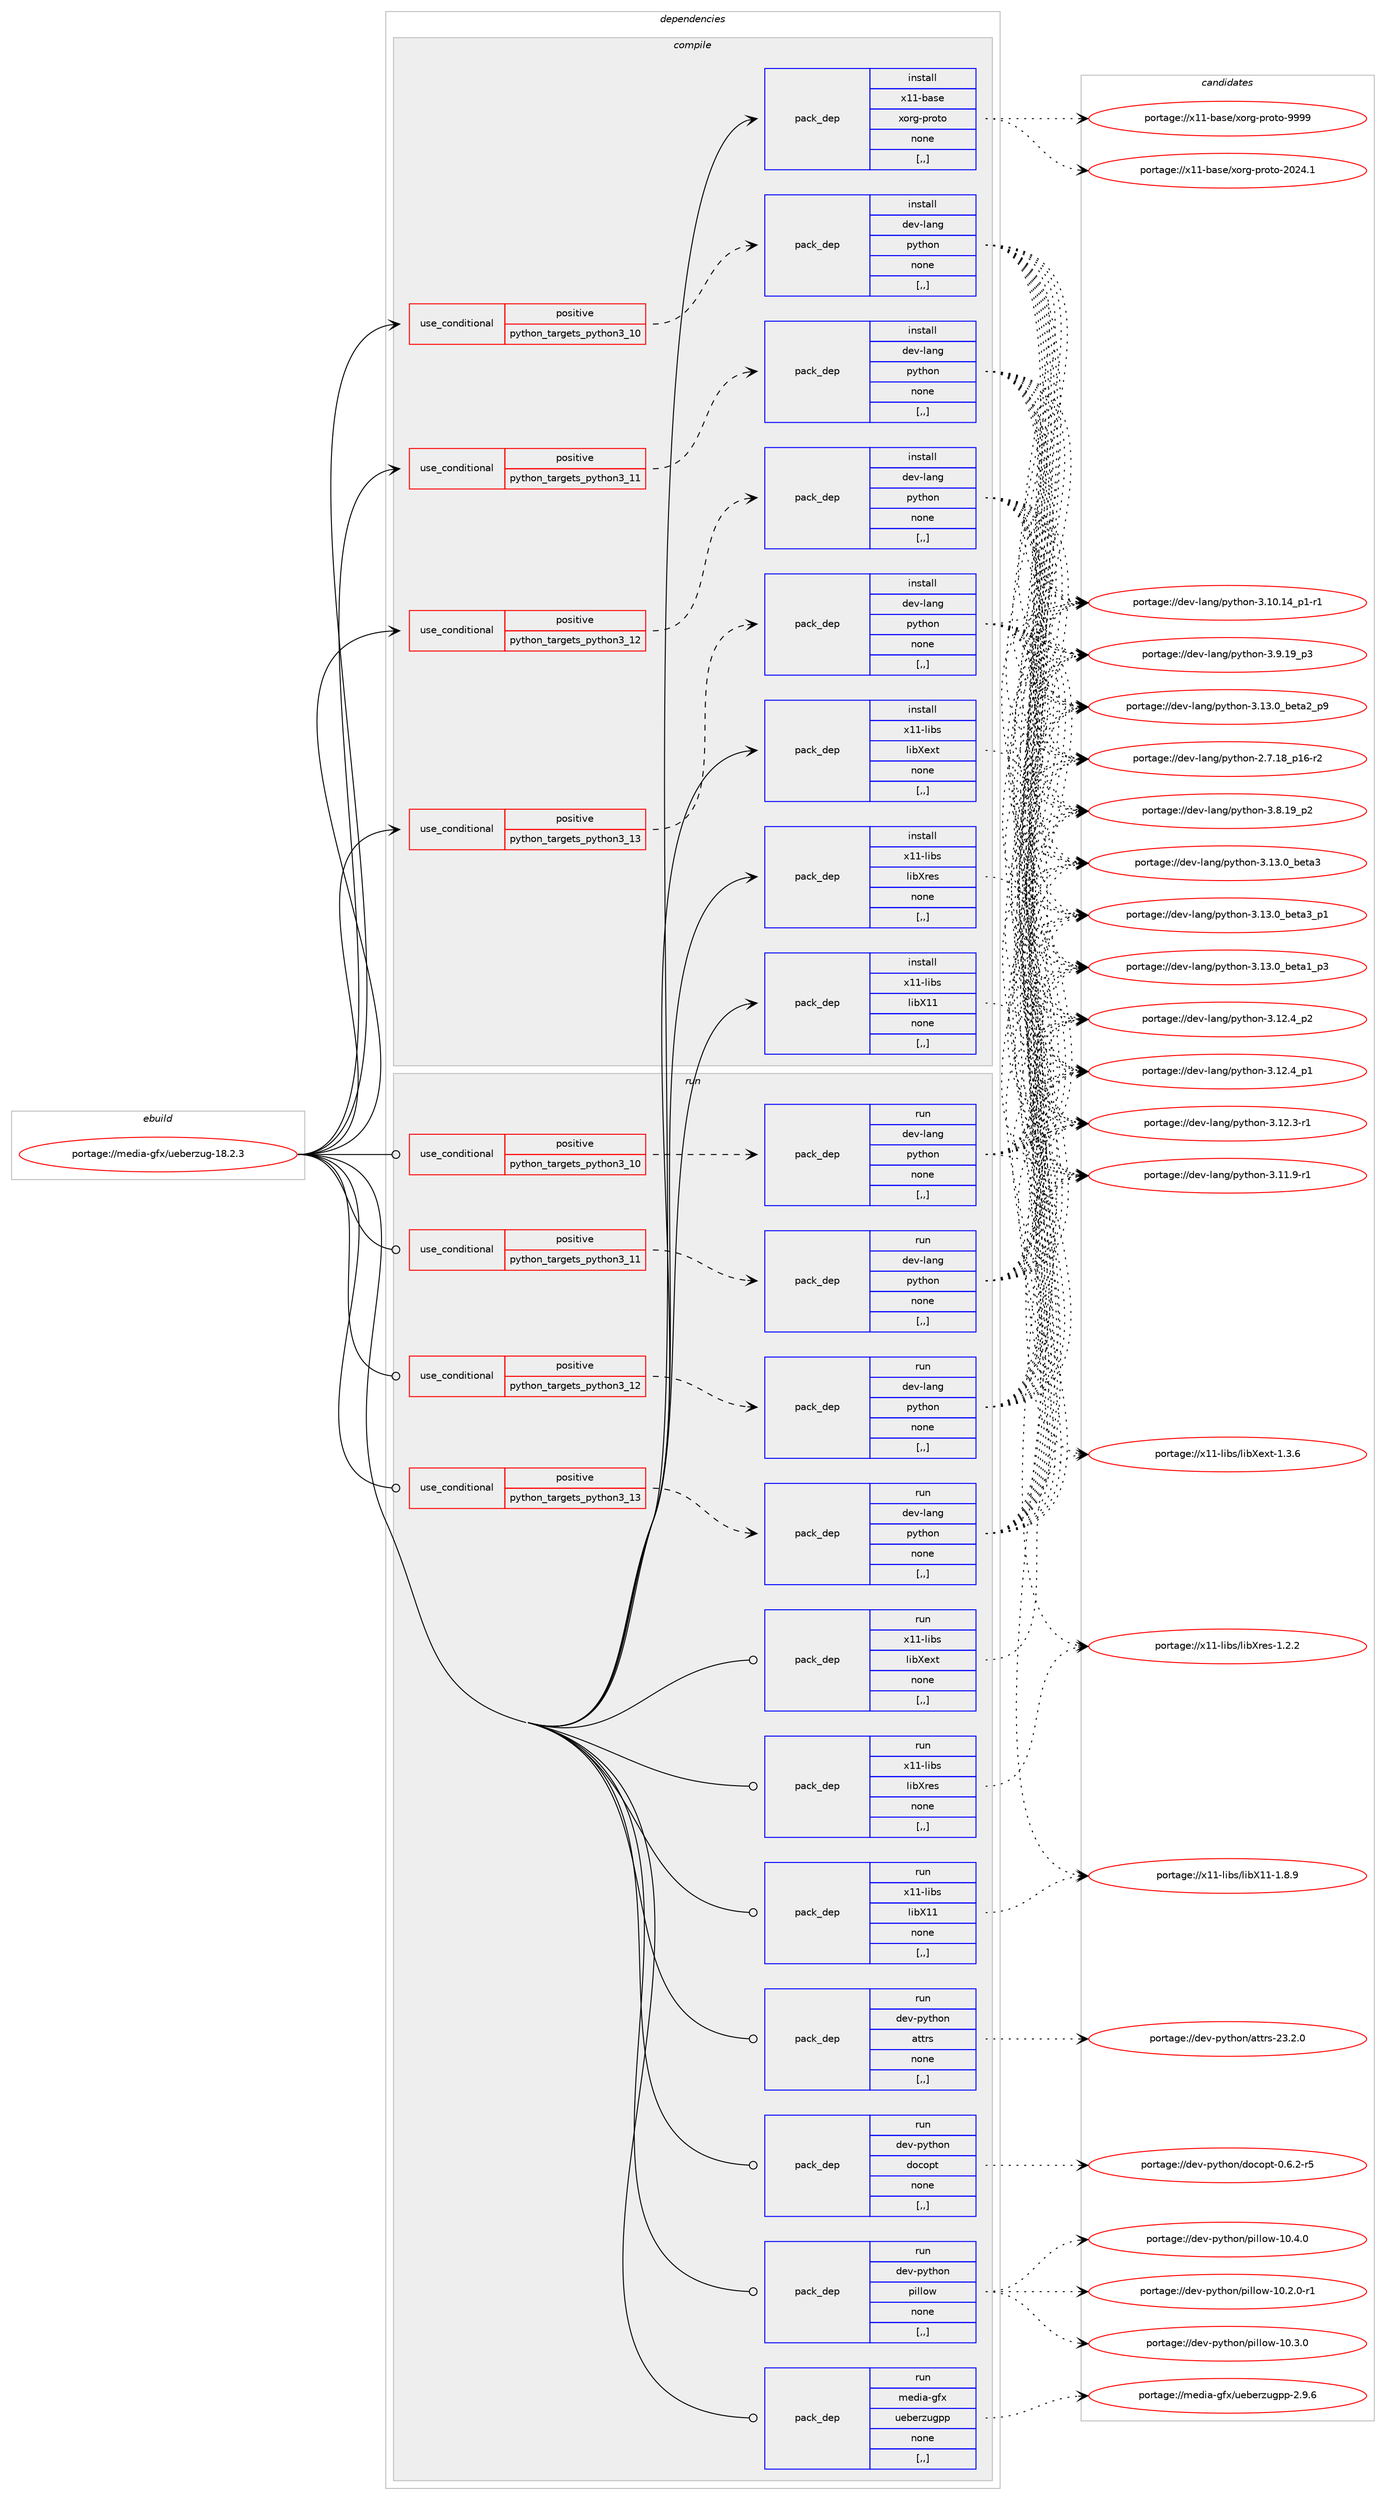 digraph prolog {

# *************
# Graph options
# *************

newrank=true;
concentrate=true;
compound=true;
graph [rankdir=LR,fontname=Helvetica,fontsize=10,ranksep=1.5];#, ranksep=2.5, nodesep=0.2];
edge  [arrowhead=vee];
node  [fontname=Helvetica,fontsize=10];

# **********
# The ebuild
# **********

subgraph cluster_leftcol {
color=gray;
label=<<i>ebuild</i>>;
id [label="portage://media-gfx/ueberzug-18.2.3", color=red, width=4, href="../media-gfx/ueberzug-18.2.3.svg"];
}

# ****************
# The dependencies
# ****************

subgraph cluster_midcol {
color=gray;
label=<<i>dependencies</i>>;
subgraph cluster_compile {
fillcolor="#eeeeee";
style=filled;
label=<<i>compile</i>>;
subgraph cond73928 {
dependency294195 [label=<<TABLE BORDER="0" CELLBORDER="1" CELLSPACING="0" CELLPADDING="4"><TR><TD ROWSPAN="3" CELLPADDING="10">use_conditional</TD></TR><TR><TD>positive</TD></TR><TR><TD>python_targets_python3_10</TD></TR></TABLE>>, shape=none, color=red];
subgraph pack217888 {
dependency294196 [label=<<TABLE BORDER="0" CELLBORDER="1" CELLSPACING="0" CELLPADDING="4" WIDTH="220"><TR><TD ROWSPAN="6" CELLPADDING="30">pack_dep</TD></TR><TR><TD WIDTH="110">install</TD></TR><TR><TD>dev-lang</TD></TR><TR><TD>python</TD></TR><TR><TD>none</TD></TR><TR><TD>[,,]</TD></TR></TABLE>>, shape=none, color=blue];
}
dependency294195:e -> dependency294196:w [weight=20,style="dashed",arrowhead="vee"];
}
id:e -> dependency294195:w [weight=20,style="solid",arrowhead="vee"];
subgraph cond73929 {
dependency294197 [label=<<TABLE BORDER="0" CELLBORDER="1" CELLSPACING="0" CELLPADDING="4"><TR><TD ROWSPAN="3" CELLPADDING="10">use_conditional</TD></TR><TR><TD>positive</TD></TR><TR><TD>python_targets_python3_11</TD></TR></TABLE>>, shape=none, color=red];
subgraph pack217889 {
dependency294198 [label=<<TABLE BORDER="0" CELLBORDER="1" CELLSPACING="0" CELLPADDING="4" WIDTH="220"><TR><TD ROWSPAN="6" CELLPADDING="30">pack_dep</TD></TR><TR><TD WIDTH="110">install</TD></TR><TR><TD>dev-lang</TD></TR><TR><TD>python</TD></TR><TR><TD>none</TD></TR><TR><TD>[,,]</TD></TR></TABLE>>, shape=none, color=blue];
}
dependency294197:e -> dependency294198:w [weight=20,style="dashed",arrowhead="vee"];
}
id:e -> dependency294197:w [weight=20,style="solid",arrowhead="vee"];
subgraph cond73930 {
dependency294199 [label=<<TABLE BORDER="0" CELLBORDER="1" CELLSPACING="0" CELLPADDING="4"><TR><TD ROWSPAN="3" CELLPADDING="10">use_conditional</TD></TR><TR><TD>positive</TD></TR><TR><TD>python_targets_python3_12</TD></TR></TABLE>>, shape=none, color=red];
subgraph pack217890 {
dependency294200 [label=<<TABLE BORDER="0" CELLBORDER="1" CELLSPACING="0" CELLPADDING="4" WIDTH="220"><TR><TD ROWSPAN="6" CELLPADDING="30">pack_dep</TD></TR><TR><TD WIDTH="110">install</TD></TR><TR><TD>dev-lang</TD></TR><TR><TD>python</TD></TR><TR><TD>none</TD></TR><TR><TD>[,,]</TD></TR></TABLE>>, shape=none, color=blue];
}
dependency294199:e -> dependency294200:w [weight=20,style="dashed",arrowhead="vee"];
}
id:e -> dependency294199:w [weight=20,style="solid",arrowhead="vee"];
subgraph cond73931 {
dependency294201 [label=<<TABLE BORDER="0" CELLBORDER="1" CELLSPACING="0" CELLPADDING="4"><TR><TD ROWSPAN="3" CELLPADDING="10">use_conditional</TD></TR><TR><TD>positive</TD></TR><TR><TD>python_targets_python3_13</TD></TR></TABLE>>, shape=none, color=red];
subgraph pack217891 {
dependency294202 [label=<<TABLE BORDER="0" CELLBORDER="1" CELLSPACING="0" CELLPADDING="4" WIDTH="220"><TR><TD ROWSPAN="6" CELLPADDING="30">pack_dep</TD></TR><TR><TD WIDTH="110">install</TD></TR><TR><TD>dev-lang</TD></TR><TR><TD>python</TD></TR><TR><TD>none</TD></TR><TR><TD>[,,]</TD></TR></TABLE>>, shape=none, color=blue];
}
dependency294201:e -> dependency294202:w [weight=20,style="dashed",arrowhead="vee"];
}
id:e -> dependency294201:w [weight=20,style="solid",arrowhead="vee"];
subgraph pack217892 {
dependency294203 [label=<<TABLE BORDER="0" CELLBORDER="1" CELLSPACING="0" CELLPADDING="4" WIDTH="220"><TR><TD ROWSPAN="6" CELLPADDING="30">pack_dep</TD></TR><TR><TD WIDTH="110">install</TD></TR><TR><TD>x11-base</TD></TR><TR><TD>xorg-proto</TD></TR><TR><TD>none</TD></TR><TR><TD>[,,]</TD></TR></TABLE>>, shape=none, color=blue];
}
id:e -> dependency294203:w [weight=20,style="solid",arrowhead="vee"];
subgraph pack217893 {
dependency294204 [label=<<TABLE BORDER="0" CELLBORDER="1" CELLSPACING="0" CELLPADDING="4" WIDTH="220"><TR><TD ROWSPAN="6" CELLPADDING="30">pack_dep</TD></TR><TR><TD WIDTH="110">install</TD></TR><TR><TD>x11-libs</TD></TR><TR><TD>libX11</TD></TR><TR><TD>none</TD></TR><TR><TD>[,,]</TD></TR></TABLE>>, shape=none, color=blue];
}
id:e -> dependency294204:w [weight=20,style="solid",arrowhead="vee"];
subgraph pack217894 {
dependency294205 [label=<<TABLE BORDER="0" CELLBORDER="1" CELLSPACING="0" CELLPADDING="4" WIDTH="220"><TR><TD ROWSPAN="6" CELLPADDING="30">pack_dep</TD></TR><TR><TD WIDTH="110">install</TD></TR><TR><TD>x11-libs</TD></TR><TR><TD>libXext</TD></TR><TR><TD>none</TD></TR><TR><TD>[,,]</TD></TR></TABLE>>, shape=none, color=blue];
}
id:e -> dependency294205:w [weight=20,style="solid",arrowhead="vee"];
subgraph pack217895 {
dependency294206 [label=<<TABLE BORDER="0" CELLBORDER="1" CELLSPACING="0" CELLPADDING="4" WIDTH="220"><TR><TD ROWSPAN="6" CELLPADDING="30">pack_dep</TD></TR><TR><TD WIDTH="110">install</TD></TR><TR><TD>x11-libs</TD></TR><TR><TD>libXres</TD></TR><TR><TD>none</TD></TR><TR><TD>[,,]</TD></TR></TABLE>>, shape=none, color=blue];
}
id:e -> dependency294206:w [weight=20,style="solid",arrowhead="vee"];
}
subgraph cluster_compileandrun {
fillcolor="#eeeeee";
style=filled;
label=<<i>compile and run</i>>;
}
subgraph cluster_run {
fillcolor="#eeeeee";
style=filled;
label=<<i>run</i>>;
subgraph cond73932 {
dependency294207 [label=<<TABLE BORDER="0" CELLBORDER="1" CELLSPACING="0" CELLPADDING="4"><TR><TD ROWSPAN="3" CELLPADDING="10">use_conditional</TD></TR><TR><TD>positive</TD></TR><TR><TD>python_targets_python3_10</TD></TR></TABLE>>, shape=none, color=red];
subgraph pack217896 {
dependency294208 [label=<<TABLE BORDER="0" CELLBORDER="1" CELLSPACING="0" CELLPADDING="4" WIDTH="220"><TR><TD ROWSPAN="6" CELLPADDING="30">pack_dep</TD></TR><TR><TD WIDTH="110">run</TD></TR><TR><TD>dev-lang</TD></TR><TR><TD>python</TD></TR><TR><TD>none</TD></TR><TR><TD>[,,]</TD></TR></TABLE>>, shape=none, color=blue];
}
dependency294207:e -> dependency294208:w [weight=20,style="dashed",arrowhead="vee"];
}
id:e -> dependency294207:w [weight=20,style="solid",arrowhead="odot"];
subgraph cond73933 {
dependency294209 [label=<<TABLE BORDER="0" CELLBORDER="1" CELLSPACING="0" CELLPADDING="4"><TR><TD ROWSPAN="3" CELLPADDING="10">use_conditional</TD></TR><TR><TD>positive</TD></TR><TR><TD>python_targets_python3_11</TD></TR></TABLE>>, shape=none, color=red];
subgraph pack217897 {
dependency294210 [label=<<TABLE BORDER="0" CELLBORDER="1" CELLSPACING="0" CELLPADDING="4" WIDTH="220"><TR><TD ROWSPAN="6" CELLPADDING="30">pack_dep</TD></TR><TR><TD WIDTH="110">run</TD></TR><TR><TD>dev-lang</TD></TR><TR><TD>python</TD></TR><TR><TD>none</TD></TR><TR><TD>[,,]</TD></TR></TABLE>>, shape=none, color=blue];
}
dependency294209:e -> dependency294210:w [weight=20,style="dashed",arrowhead="vee"];
}
id:e -> dependency294209:w [weight=20,style="solid",arrowhead="odot"];
subgraph cond73934 {
dependency294211 [label=<<TABLE BORDER="0" CELLBORDER="1" CELLSPACING="0" CELLPADDING="4"><TR><TD ROWSPAN="3" CELLPADDING="10">use_conditional</TD></TR><TR><TD>positive</TD></TR><TR><TD>python_targets_python3_12</TD></TR></TABLE>>, shape=none, color=red];
subgraph pack217898 {
dependency294212 [label=<<TABLE BORDER="0" CELLBORDER="1" CELLSPACING="0" CELLPADDING="4" WIDTH="220"><TR><TD ROWSPAN="6" CELLPADDING="30">pack_dep</TD></TR><TR><TD WIDTH="110">run</TD></TR><TR><TD>dev-lang</TD></TR><TR><TD>python</TD></TR><TR><TD>none</TD></TR><TR><TD>[,,]</TD></TR></TABLE>>, shape=none, color=blue];
}
dependency294211:e -> dependency294212:w [weight=20,style="dashed",arrowhead="vee"];
}
id:e -> dependency294211:w [weight=20,style="solid",arrowhead="odot"];
subgraph cond73935 {
dependency294213 [label=<<TABLE BORDER="0" CELLBORDER="1" CELLSPACING="0" CELLPADDING="4"><TR><TD ROWSPAN="3" CELLPADDING="10">use_conditional</TD></TR><TR><TD>positive</TD></TR><TR><TD>python_targets_python3_13</TD></TR></TABLE>>, shape=none, color=red];
subgraph pack217899 {
dependency294214 [label=<<TABLE BORDER="0" CELLBORDER="1" CELLSPACING="0" CELLPADDING="4" WIDTH="220"><TR><TD ROWSPAN="6" CELLPADDING="30">pack_dep</TD></TR><TR><TD WIDTH="110">run</TD></TR><TR><TD>dev-lang</TD></TR><TR><TD>python</TD></TR><TR><TD>none</TD></TR><TR><TD>[,,]</TD></TR></TABLE>>, shape=none, color=blue];
}
dependency294213:e -> dependency294214:w [weight=20,style="dashed",arrowhead="vee"];
}
id:e -> dependency294213:w [weight=20,style="solid",arrowhead="odot"];
subgraph pack217900 {
dependency294215 [label=<<TABLE BORDER="0" CELLBORDER="1" CELLSPACING="0" CELLPADDING="4" WIDTH="220"><TR><TD ROWSPAN="6" CELLPADDING="30">pack_dep</TD></TR><TR><TD WIDTH="110">run</TD></TR><TR><TD>dev-python</TD></TR><TR><TD>attrs</TD></TR><TR><TD>none</TD></TR><TR><TD>[,,]</TD></TR></TABLE>>, shape=none, color=blue];
}
id:e -> dependency294215:w [weight=20,style="solid",arrowhead="odot"];
subgraph pack217901 {
dependency294216 [label=<<TABLE BORDER="0" CELLBORDER="1" CELLSPACING="0" CELLPADDING="4" WIDTH="220"><TR><TD ROWSPAN="6" CELLPADDING="30">pack_dep</TD></TR><TR><TD WIDTH="110">run</TD></TR><TR><TD>dev-python</TD></TR><TR><TD>docopt</TD></TR><TR><TD>none</TD></TR><TR><TD>[,,]</TD></TR></TABLE>>, shape=none, color=blue];
}
id:e -> dependency294216:w [weight=20,style="solid",arrowhead="odot"];
subgraph pack217902 {
dependency294217 [label=<<TABLE BORDER="0" CELLBORDER="1" CELLSPACING="0" CELLPADDING="4" WIDTH="220"><TR><TD ROWSPAN="6" CELLPADDING="30">pack_dep</TD></TR><TR><TD WIDTH="110">run</TD></TR><TR><TD>dev-python</TD></TR><TR><TD>pillow</TD></TR><TR><TD>none</TD></TR><TR><TD>[,,]</TD></TR></TABLE>>, shape=none, color=blue];
}
id:e -> dependency294217:w [weight=20,style="solid",arrowhead="odot"];
subgraph pack217903 {
dependency294218 [label=<<TABLE BORDER="0" CELLBORDER="1" CELLSPACING="0" CELLPADDING="4" WIDTH="220"><TR><TD ROWSPAN="6" CELLPADDING="30">pack_dep</TD></TR><TR><TD WIDTH="110">run</TD></TR><TR><TD>x11-libs</TD></TR><TR><TD>libX11</TD></TR><TR><TD>none</TD></TR><TR><TD>[,,]</TD></TR></TABLE>>, shape=none, color=blue];
}
id:e -> dependency294218:w [weight=20,style="solid",arrowhead="odot"];
subgraph pack217904 {
dependency294219 [label=<<TABLE BORDER="0" CELLBORDER="1" CELLSPACING="0" CELLPADDING="4" WIDTH="220"><TR><TD ROWSPAN="6" CELLPADDING="30">pack_dep</TD></TR><TR><TD WIDTH="110">run</TD></TR><TR><TD>x11-libs</TD></TR><TR><TD>libXext</TD></TR><TR><TD>none</TD></TR><TR><TD>[,,]</TD></TR></TABLE>>, shape=none, color=blue];
}
id:e -> dependency294219:w [weight=20,style="solid",arrowhead="odot"];
subgraph pack217905 {
dependency294220 [label=<<TABLE BORDER="0" CELLBORDER="1" CELLSPACING="0" CELLPADDING="4" WIDTH="220"><TR><TD ROWSPAN="6" CELLPADDING="30">pack_dep</TD></TR><TR><TD WIDTH="110">run</TD></TR><TR><TD>x11-libs</TD></TR><TR><TD>libXres</TD></TR><TR><TD>none</TD></TR><TR><TD>[,,]</TD></TR></TABLE>>, shape=none, color=blue];
}
id:e -> dependency294220:w [weight=20,style="solid",arrowhead="odot"];
subgraph pack217906 {
dependency294221 [label=<<TABLE BORDER="0" CELLBORDER="1" CELLSPACING="0" CELLPADDING="4" WIDTH="220"><TR><TD ROWSPAN="6" CELLPADDING="30">pack_dep</TD></TR><TR><TD WIDTH="110">run</TD></TR><TR><TD>media-gfx</TD></TR><TR><TD>ueberzugpp</TD></TR><TR><TD>none</TD></TR><TR><TD>[,,]</TD></TR></TABLE>>, shape=none, color=blue];
}
id:e -> dependency294221:w [weight=20,style="solid",arrowhead="odot"];
}
}

# **************
# The candidates
# **************

subgraph cluster_choices {
rank=same;
color=gray;
label=<<i>candidates</i>>;

subgraph choice217888 {
color=black;
nodesep=1;
choice10010111845108971101034711212111610411111045514649514648959810111697519511249 [label="portage://dev-lang/python-3.13.0_beta3_p1", color=red, width=4,href="../dev-lang/python-3.13.0_beta3_p1.svg"];
choice1001011184510897110103471121211161041111104551464951464895981011169751 [label="portage://dev-lang/python-3.13.0_beta3", color=red, width=4,href="../dev-lang/python-3.13.0_beta3.svg"];
choice10010111845108971101034711212111610411111045514649514648959810111697509511257 [label="portage://dev-lang/python-3.13.0_beta2_p9", color=red, width=4,href="../dev-lang/python-3.13.0_beta2_p9.svg"];
choice10010111845108971101034711212111610411111045514649514648959810111697499511251 [label="portage://dev-lang/python-3.13.0_beta1_p3", color=red, width=4,href="../dev-lang/python-3.13.0_beta1_p3.svg"];
choice100101118451089711010347112121116104111110455146495046529511250 [label="portage://dev-lang/python-3.12.4_p2", color=red, width=4,href="../dev-lang/python-3.12.4_p2.svg"];
choice100101118451089711010347112121116104111110455146495046529511249 [label="portage://dev-lang/python-3.12.4_p1", color=red, width=4,href="../dev-lang/python-3.12.4_p1.svg"];
choice100101118451089711010347112121116104111110455146495046514511449 [label="portage://dev-lang/python-3.12.3-r1", color=red, width=4,href="../dev-lang/python-3.12.3-r1.svg"];
choice100101118451089711010347112121116104111110455146494946574511449 [label="portage://dev-lang/python-3.11.9-r1", color=red, width=4,href="../dev-lang/python-3.11.9-r1.svg"];
choice100101118451089711010347112121116104111110455146494846495295112494511449 [label="portage://dev-lang/python-3.10.14_p1-r1", color=red, width=4,href="../dev-lang/python-3.10.14_p1-r1.svg"];
choice100101118451089711010347112121116104111110455146574649579511251 [label="portage://dev-lang/python-3.9.19_p3", color=red, width=4,href="../dev-lang/python-3.9.19_p3.svg"];
choice100101118451089711010347112121116104111110455146564649579511250 [label="portage://dev-lang/python-3.8.19_p2", color=red, width=4,href="../dev-lang/python-3.8.19_p2.svg"];
choice100101118451089711010347112121116104111110455046554649569511249544511450 [label="portage://dev-lang/python-2.7.18_p16-r2", color=red, width=4,href="../dev-lang/python-2.7.18_p16-r2.svg"];
dependency294196:e -> choice10010111845108971101034711212111610411111045514649514648959810111697519511249:w [style=dotted,weight="100"];
dependency294196:e -> choice1001011184510897110103471121211161041111104551464951464895981011169751:w [style=dotted,weight="100"];
dependency294196:e -> choice10010111845108971101034711212111610411111045514649514648959810111697509511257:w [style=dotted,weight="100"];
dependency294196:e -> choice10010111845108971101034711212111610411111045514649514648959810111697499511251:w [style=dotted,weight="100"];
dependency294196:e -> choice100101118451089711010347112121116104111110455146495046529511250:w [style=dotted,weight="100"];
dependency294196:e -> choice100101118451089711010347112121116104111110455146495046529511249:w [style=dotted,weight="100"];
dependency294196:e -> choice100101118451089711010347112121116104111110455146495046514511449:w [style=dotted,weight="100"];
dependency294196:e -> choice100101118451089711010347112121116104111110455146494946574511449:w [style=dotted,weight="100"];
dependency294196:e -> choice100101118451089711010347112121116104111110455146494846495295112494511449:w [style=dotted,weight="100"];
dependency294196:e -> choice100101118451089711010347112121116104111110455146574649579511251:w [style=dotted,weight="100"];
dependency294196:e -> choice100101118451089711010347112121116104111110455146564649579511250:w [style=dotted,weight="100"];
dependency294196:e -> choice100101118451089711010347112121116104111110455046554649569511249544511450:w [style=dotted,weight="100"];
}
subgraph choice217889 {
color=black;
nodesep=1;
choice10010111845108971101034711212111610411111045514649514648959810111697519511249 [label="portage://dev-lang/python-3.13.0_beta3_p1", color=red, width=4,href="../dev-lang/python-3.13.0_beta3_p1.svg"];
choice1001011184510897110103471121211161041111104551464951464895981011169751 [label="portage://dev-lang/python-3.13.0_beta3", color=red, width=4,href="../dev-lang/python-3.13.0_beta3.svg"];
choice10010111845108971101034711212111610411111045514649514648959810111697509511257 [label="portage://dev-lang/python-3.13.0_beta2_p9", color=red, width=4,href="../dev-lang/python-3.13.0_beta2_p9.svg"];
choice10010111845108971101034711212111610411111045514649514648959810111697499511251 [label="portage://dev-lang/python-3.13.0_beta1_p3", color=red, width=4,href="../dev-lang/python-3.13.0_beta1_p3.svg"];
choice100101118451089711010347112121116104111110455146495046529511250 [label="portage://dev-lang/python-3.12.4_p2", color=red, width=4,href="../dev-lang/python-3.12.4_p2.svg"];
choice100101118451089711010347112121116104111110455146495046529511249 [label="portage://dev-lang/python-3.12.4_p1", color=red, width=4,href="../dev-lang/python-3.12.4_p1.svg"];
choice100101118451089711010347112121116104111110455146495046514511449 [label="portage://dev-lang/python-3.12.3-r1", color=red, width=4,href="../dev-lang/python-3.12.3-r1.svg"];
choice100101118451089711010347112121116104111110455146494946574511449 [label="portage://dev-lang/python-3.11.9-r1", color=red, width=4,href="../dev-lang/python-3.11.9-r1.svg"];
choice100101118451089711010347112121116104111110455146494846495295112494511449 [label="portage://dev-lang/python-3.10.14_p1-r1", color=red, width=4,href="../dev-lang/python-3.10.14_p1-r1.svg"];
choice100101118451089711010347112121116104111110455146574649579511251 [label="portage://dev-lang/python-3.9.19_p3", color=red, width=4,href="../dev-lang/python-3.9.19_p3.svg"];
choice100101118451089711010347112121116104111110455146564649579511250 [label="portage://dev-lang/python-3.8.19_p2", color=red, width=4,href="../dev-lang/python-3.8.19_p2.svg"];
choice100101118451089711010347112121116104111110455046554649569511249544511450 [label="portage://dev-lang/python-2.7.18_p16-r2", color=red, width=4,href="../dev-lang/python-2.7.18_p16-r2.svg"];
dependency294198:e -> choice10010111845108971101034711212111610411111045514649514648959810111697519511249:w [style=dotted,weight="100"];
dependency294198:e -> choice1001011184510897110103471121211161041111104551464951464895981011169751:w [style=dotted,weight="100"];
dependency294198:e -> choice10010111845108971101034711212111610411111045514649514648959810111697509511257:w [style=dotted,weight="100"];
dependency294198:e -> choice10010111845108971101034711212111610411111045514649514648959810111697499511251:w [style=dotted,weight="100"];
dependency294198:e -> choice100101118451089711010347112121116104111110455146495046529511250:w [style=dotted,weight="100"];
dependency294198:e -> choice100101118451089711010347112121116104111110455146495046529511249:w [style=dotted,weight="100"];
dependency294198:e -> choice100101118451089711010347112121116104111110455146495046514511449:w [style=dotted,weight="100"];
dependency294198:e -> choice100101118451089711010347112121116104111110455146494946574511449:w [style=dotted,weight="100"];
dependency294198:e -> choice100101118451089711010347112121116104111110455146494846495295112494511449:w [style=dotted,weight="100"];
dependency294198:e -> choice100101118451089711010347112121116104111110455146574649579511251:w [style=dotted,weight="100"];
dependency294198:e -> choice100101118451089711010347112121116104111110455146564649579511250:w [style=dotted,weight="100"];
dependency294198:e -> choice100101118451089711010347112121116104111110455046554649569511249544511450:w [style=dotted,weight="100"];
}
subgraph choice217890 {
color=black;
nodesep=1;
choice10010111845108971101034711212111610411111045514649514648959810111697519511249 [label="portage://dev-lang/python-3.13.0_beta3_p1", color=red, width=4,href="../dev-lang/python-3.13.0_beta3_p1.svg"];
choice1001011184510897110103471121211161041111104551464951464895981011169751 [label="portage://dev-lang/python-3.13.0_beta3", color=red, width=4,href="../dev-lang/python-3.13.0_beta3.svg"];
choice10010111845108971101034711212111610411111045514649514648959810111697509511257 [label="portage://dev-lang/python-3.13.0_beta2_p9", color=red, width=4,href="../dev-lang/python-3.13.0_beta2_p9.svg"];
choice10010111845108971101034711212111610411111045514649514648959810111697499511251 [label="portage://dev-lang/python-3.13.0_beta1_p3", color=red, width=4,href="../dev-lang/python-3.13.0_beta1_p3.svg"];
choice100101118451089711010347112121116104111110455146495046529511250 [label="portage://dev-lang/python-3.12.4_p2", color=red, width=4,href="../dev-lang/python-3.12.4_p2.svg"];
choice100101118451089711010347112121116104111110455146495046529511249 [label="portage://dev-lang/python-3.12.4_p1", color=red, width=4,href="../dev-lang/python-3.12.4_p1.svg"];
choice100101118451089711010347112121116104111110455146495046514511449 [label="portage://dev-lang/python-3.12.3-r1", color=red, width=4,href="../dev-lang/python-3.12.3-r1.svg"];
choice100101118451089711010347112121116104111110455146494946574511449 [label="portage://dev-lang/python-3.11.9-r1", color=red, width=4,href="../dev-lang/python-3.11.9-r1.svg"];
choice100101118451089711010347112121116104111110455146494846495295112494511449 [label="portage://dev-lang/python-3.10.14_p1-r1", color=red, width=4,href="../dev-lang/python-3.10.14_p1-r1.svg"];
choice100101118451089711010347112121116104111110455146574649579511251 [label="portage://dev-lang/python-3.9.19_p3", color=red, width=4,href="../dev-lang/python-3.9.19_p3.svg"];
choice100101118451089711010347112121116104111110455146564649579511250 [label="portage://dev-lang/python-3.8.19_p2", color=red, width=4,href="../dev-lang/python-3.8.19_p2.svg"];
choice100101118451089711010347112121116104111110455046554649569511249544511450 [label="portage://dev-lang/python-2.7.18_p16-r2", color=red, width=4,href="../dev-lang/python-2.7.18_p16-r2.svg"];
dependency294200:e -> choice10010111845108971101034711212111610411111045514649514648959810111697519511249:w [style=dotted,weight="100"];
dependency294200:e -> choice1001011184510897110103471121211161041111104551464951464895981011169751:w [style=dotted,weight="100"];
dependency294200:e -> choice10010111845108971101034711212111610411111045514649514648959810111697509511257:w [style=dotted,weight="100"];
dependency294200:e -> choice10010111845108971101034711212111610411111045514649514648959810111697499511251:w [style=dotted,weight="100"];
dependency294200:e -> choice100101118451089711010347112121116104111110455146495046529511250:w [style=dotted,weight="100"];
dependency294200:e -> choice100101118451089711010347112121116104111110455146495046529511249:w [style=dotted,weight="100"];
dependency294200:e -> choice100101118451089711010347112121116104111110455146495046514511449:w [style=dotted,weight="100"];
dependency294200:e -> choice100101118451089711010347112121116104111110455146494946574511449:w [style=dotted,weight="100"];
dependency294200:e -> choice100101118451089711010347112121116104111110455146494846495295112494511449:w [style=dotted,weight="100"];
dependency294200:e -> choice100101118451089711010347112121116104111110455146574649579511251:w [style=dotted,weight="100"];
dependency294200:e -> choice100101118451089711010347112121116104111110455146564649579511250:w [style=dotted,weight="100"];
dependency294200:e -> choice100101118451089711010347112121116104111110455046554649569511249544511450:w [style=dotted,weight="100"];
}
subgraph choice217891 {
color=black;
nodesep=1;
choice10010111845108971101034711212111610411111045514649514648959810111697519511249 [label="portage://dev-lang/python-3.13.0_beta3_p1", color=red, width=4,href="../dev-lang/python-3.13.0_beta3_p1.svg"];
choice1001011184510897110103471121211161041111104551464951464895981011169751 [label="portage://dev-lang/python-3.13.0_beta3", color=red, width=4,href="../dev-lang/python-3.13.0_beta3.svg"];
choice10010111845108971101034711212111610411111045514649514648959810111697509511257 [label="portage://dev-lang/python-3.13.0_beta2_p9", color=red, width=4,href="../dev-lang/python-3.13.0_beta2_p9.svg"];
choice10010111845108971101034711212111610411111045514649514648959810111697499511251 [label="portage://dev-lang/python-3.13.0_beta1_p3", color=red, width=4,href="../dev-lang/python-3.13.0_beta1_p3.svg"];
choice100101118451089711010347112121116104111110455146495046529511250 [label="portage://dev-lang/python-3.12.4_p2", color=red, width=4,href="../dev-lang/python-3.12.4_p2.svg"];
choice100101118451089711010347112121116104111110455146495046529511249 [label="portage://dev-lang/python-3.12.4_p1", color=red, width=4,href="../dev-lang/python-3.12.4_p1.svg"];
choice100101118451089711010347112121116104111110455146495046514511449 [label="portage://dev-lang/python-3.12.3-r1", color=red, width=4,href="../dev-lang/python-3.12.3-r1.svg"];
choice100101118451089711010347112121116104111110455146494946574511449 [label="portage://dev-lang/python-3.11.9-r1", color=red, width=4,href="../dev-lang/python-3.11.9-r1.svg"];
choice100101118451089711010347112121116104111110455146494846495295112494511449 [label="portage://dev-lang/python-3.10.14_p1-r1", color=red, width=4,href="../dev-lang/python-3.10.14_p1-r1.svg"];
choice100101118451089711010347112121116104111110455146574649579511251 [label="portage://dev-lang/python-3.9.19_p3", color=red, width=4,href="../dev-lang/python-3.9.19_p3.svg"];
choice100101118451089711010347112121116104111110455146564649579511250 [label="portage://dev-lang/python-3.8.19_p2", color=red, width=4,href="../dev-lang/python-3.8.19_p2.svg"];
choice100101118451089711010347112121116104111110455046554649569511249544511450 [label="portage://dev-lang/python-2.7.18_p16-r2", color=red, width=4,href="../dev-lang/python-2.7.18_p16-r2.svg"];
dependency294202:e -> choice10010111845108971101034711212111610411111045514649514648959810111697519511249:w [style=dotted,weight="100"];
dependency294202:e -> choice1001011184510897110103471121211161041111104551464951464895981011169751:w [style=dotted,weight="100"];
dependency294202:e -> choice10010111845108971101034711212111610411111045514649514648959810111697509511257:w [style=dotted,weight="100"];
dependency294202:e -> choice10010111845108971101034711212111610411111045514649514648959810111697499511251:w [style=dotted,weight="100"];
dependency294202:e -> choice100101118451089711010347112121116104111110455146495046529511250:w [style=dotted,weight="100"];
dependency294202:e -> choice100101118451089711010347112121116104111110455146495046529511249:w [style=dotted,weight="100"];
dependency294202:e -> choice100101118451089711010347112121116104111110455146495046514511449:w [style=dotted,weight="100"];
dependency294202:e -> choice100101118451089711010347112121116104111110455146494946574511449:w [style=dotted,weight="100"];
dependency294202:e -> choice100101118451089711010347112121116104111110455146494846495295112494511449:w [style=dotted,weight="100"];
dependency294202:e -> choice100101118451089711010347112121116104111110455146574649579511251:w [style=dotted,weight="100"];
dependency294202:e -> choice100101118451089711010347112121116104111110455146564649579511250:w [style=dotted,weight="100"];
dependency294202:e -> choice100101118451089711010347112121116104111110455046554649569511249544511450:w [style=dotted,weight="100"];
}
subgraph choice217892 {
color=black;
nodesep=1;
choice120494945989711510147120111114103451121141111161114557575757 [label="portage://x11-base/xorg-proto-9999", color=red, width=4,href="../x11-base/xorg-proto-9999.svg"];
choice1204949459897115101471201111141034511211411111611145504850524649 [label="portage://x11-base/xorg-proto-2024.1", color=red, width=4,href="../x11-base/xorg-proto-2024.1.svg"];
dependency294203:e -> choice120494945989711510147120111114103451121141111161114557575757:w [style=dotted,weight="100"];
dependency294203:e -> choice1204949459897115101471201111141034511211411111611145504850524649:w [style=dotted,weight="100"];
}
subgraph choice217893 {
color=black;
nodesep=1;
choice120494945108105981154710810598884949454946564657 [label="portage://x11-libs/libX11-1.8.9", color=red, width=4,href="../x11-libs/libX11-1.8.9.svg"];
dependency294204:e -> choice120494945108105981154710810598884949454946564657:w [style=dotted,weight="100"];
}
subgraph choice217894 {
color=black;
nodesep=1;
choice12049494510810598115471081059888101120116454946514654 [label="portage://x11-libs/libXext-1.3.6", color=red, width=4,href="../x11-libs/libXext-1.3.6.svg"];
dependency294205:e -> choice12049494510810598115471081059888101120116454946514654:w [style=dotted,weight="100"];
}
subgraph choice217895 {
color=black;
nodesep=1;
choice12049494510810598115471081059888114101115454946504650 [label="portage://x11-libs/libXres-1.2.2", color=red, width=4,href="../x11-libs/libXres-1.2.2.svg"];
dependency294206:e -> choice12049494510810598115471081059888114101115454946504650:w [style=dotted,weight="100"];
}
subgraph choice217896 {
color=black;
nodesep=1;
choice10010111845108971101034711212111610411111045514649514648959810111697519511249 [label="portage://dev-lang/python-3.13.0_beta3_p1", color=red, width=4,href="../dev-lang/python-3.13.0_beta3_p1.svg"];
choice1001011184510897110103471121211161041111104551464951464895981011169751 [label="portage://dev-lang/python-3.13.0_beta3", color=red, width=4,href="../dev-lang/python-3.13.0_beta3.svg"];
choice10010111845108971101034711212111610411111045514649514648959810111697509511257 [label="portage://dev-lang/python-3.13.0_beta2_p9", color=red, width=4,href="../dev-lang/python-3.13.0_beta2_p9.svg"];
choice10010111845108971101034711212111610411111045514649514648959810111697499511251 [label="portage://dev-lang/python-3.13.0_beta1_p3", color=red, width=4,href="../dev-lang/python-3.13.0_beta1_p3.svg"];
choice100101118451089711010347112121116104111110455146495046529511250 [label="portage://dev-lang/python-3.12.4_p2", color=red, width=4,href="../dev-lang/python-3.12.4_p2.svg"];
choice100101118451089711010347112121116104111110455146495046529511249 [label="portage://dev-lang/python-3.12.4_p1", color=red, width=4,href="../dev-lang/python-3.12.4_p1.svg"];
choice100101118451089711010347112121116104111110455146495046514511449 [label="portage://dev-lang/python-3.12.3-r1", color=red, width=4,href="../dev-lang/python-3.12.3-r1.svg"];
choice100101118451089711010347112121116104111110455146494946574511449 [label="portage://dev-lang/python-3.11.9-r1", color=red, width=4,href="../dev-lang/python-3.11.9-r1.svg"];
choice100101118451089711010347112121116104111110455146494846495295112494511449 [label="portage://dev-lang/python-3.10.14_p1-r1", color=red, width=4,href="../dev-lang/python-3.10.14_p1-r1.svg"];
choice100101118451089711010347112121116104111110455146574649579511251 [label="portage://dev-lang/python-3.9.19_p3", color=red, width=4,href="../dev-lang/python-3.9.19_p3.svg"];
choice100101118451089711010347112121116104111110455146564649579511250 [label="portage://dev-lang/python-3.8.19_p2", color=red, width=4,href="../dev-lang/python-3.8.19_p2.svg"];
choice100101118451089711010347112121116104111110455046554649569511249544511450 [label="portage://dev-lang/python-2.7.18_p16-r2", color=red, width=4,href="../dev-lang/python-2.7.18_p16-r2.svg"];
dependency294208:e -> choice10010111845108971101034711212111610411111045514649514648959810111697519511249:w [style=dotted,weight="100"];
dependency294208:e -> choice1001011184510897110103471121211161041111104551464951464895981011169751:w [style=dotted,weight="100"];
dependency294208:e -> choice10010111845108971101034711212111610411111045514649514648959810111697509511257:w [style=dotted,weight="100"];
dependency294208:e -> choice10010111845108971101034711212111610411111045514649514648959810111697499511251:w [style=dotted,weight="100"];
dependency294208:e -> choice100101118451089711010347112121116104111110455146495046529511250:w [style=dotted,weight="100"];
dependency294208:e -> choice100101118451089711010347112121116104111110455146495046529511249:w [style=dotted,weight="100"];
dependency294208:e -> choice100101118451089711010347112121116104111110455146495046514511449:w [style=dotted,weight="100"];
dependency294208:e -> choice100101118451089711010347112121116104111110455146494946574511449:w [style=dotted,weight="100"];
dependency294208:e -> choice100101118451089711010347112121116104111110455146494846495295112494511449:w [style=dotted,weight="100"];
dependency294208:e -> choice100101118451089711010347112121116104111110455146574649579511251:w [style=dotted,weight="100"];
dependency294208:e -> choice100101118451089711010347112121116104111110455146564649579511250:w [style=dotted,weight="100"];
dependency294208:e -> choice100101118451089711010347112121116104111110455046554649569511249544511450:w [style=dotted,weight="100"];
}
subgraph choice217897 {
color=black;
nodesep=1;
choice10010111845108971101034711212111610411111045514649514648959810111697519511249 [label="portage://dev-lang/python-3.13.0_beta3_p1", color=red, width=4,href="../dev-lang/python-3.13.0_beta3_p1.svg"];
choice1001011184510897110103471121211161041111104551464951464895981011169751 [label="portage://dev-lang/python-3.13.0_beta3", color=red, width=4,href="../dev-lang/python-3.13.0_beta3.svg"];
choice10010111845108971101034711212111610411111045514649514648959810111697509511257 [label="portage://dev-lang/python-3.13.0_beta2_p9", color=red, width=4,href="../dev-lang/python-3.13.0_beta2_p9.svg"];
choice10010111845108971101034711212111610411111045514649514648959810111697499511251 [label="portage://dev-lang/python-3.13.0_beta1_p3", color=red, width=4,href="../dev-lang/python-3.13.0_beta1_p3.svg"];
choice100101118451089711010347112121116104111110455146495046529511250 [label="portage://dev-lang/python-3.12.4_p2", color=red, width=4,href="../dev-lang/python-3.12.4_p2.svg"];
choice100101118451089711010347112121116104111110455146495046529511249 [label="portage://dev-lang/python-3.12.4_p1", color=red, width=4,href="../dev-lang/python-3.12.4_p1.svg"];
choice100101118451089711010347112121116104111110455146495046514511449 [label="portage://dev-lang/python-3.12.3-r1", color=red, width=4,href="../dev-lang/python-3.12.3-r1.svg"];
choice100101118451089711010347112121116104111110455146494946574511449 [label="portage://dev-lang/python-3.11.9-r1", color=red, width=4,href="../dev-lang/python-3.11.9-r1.svg"];
choice100101118451089711010347112121116104111110455146494846495295112494511449 [label="portage://dev-lang/python-3.10.14_p1-r1", color=red, width=4,href="../dev-lang/python-3.10.14_p1-r1.svg"];
choice100101118451089711010347112121116104111110455146574649579511251 [label="portage://dev-lang/python-3.9.19_p3", color=red, width=4,href="../dev-lang/python-3.9.19_p3.svg"];
choice100101118451089711010347112121116104111110455146564649579511250 [label="portage://dev-lang/python-3.8.19_p2", color=red, width=4,href="../dev-lang/python-3.8.19_p2.svg"];
choice100101118451089711010347112121116104111110455046554649569511249544511450 [label="portage://dev-lang/python-2.7.18_p16-r2", color=red, width=4,href="../dev-lang/python-2.7.18_p16-r2.svg"];
dependency294210:e -> choice10010111845108971101034711212111610411111045514649514648959810111697519511249:w [style=dotted,weight="100"];
dependency294210:e -> choice1001011184510897110103471121211161041111104551464951464895981011169751:w [style=dotted,weight="100"];
dependency294210:e -> choice10010111845108971101034711212111610411111045514649514648959810111697509511257:w [style=dotted,weight="100"];
dependency294210:e -> choice10010111845108971101034711212111610411111045514649514648959810111697499511251:w [style=dotted,weight="100"];
dependency294210:e -> choice100101118451089711010347112121116104111110455146495046529511250:w [style=dotted,weight="100"];
dependency294210:e -> choice100101118451089711010347112121116104111110455146495046529511249:w [style=dotted,weight="100"];
dependency294210:e -> choice100101118451089711010347112121116104111110455146495046514511449:w [style=dotted,weight="100"];
dependency294210:e -> choice100101118451089711010347112121116104111110455146494946574511449:w [style=dotted,weight="100"];
dependency294210:e -> choice100101118451089711010347112121116104111110455146494846495295112494511449:w [style=dotted,weight="100"];
dependency294210:e -> choice100101118451089711010347112121116104111110455146574649579511251:w [style=dotted,weight="100"];
dependency294210:e -> choice100101118451089711010347112121116104111110455146564649579511250:w [style=dotted,weight="100"];
dependency294210:e -> choice100101118451089711010347112121116104111110455046554649569511249544511450:w [style=dotted,weight="100"];
}
subgraph choice217898 {
color=black;
nodesep=1;
choice10010111845108971101034711212111610411111045514649514648959810111697519511249 [label="portage://dev-lang/python-3.13.0_beta3_p1", color=red, width=4,href="../dev-lang/python-3.13.0_beta3_p1.svg"];
choice1001011184510897110103471121211161041111104551464951464895981011169751 [label="portage://dev-lang/python-3.13.0_beta3", color=red, width=4,href="../dev-lang/python-3.13.0_beta3.svg"];
choice10010111845108971101034711212111610411111045514649514648959810111697509511257 [label="portage://dev-lang/python-3.13.0_beta2_p9", color=red, width=4,href="../dev-lang/python-3.13.0_beta2_p9.svg"];
choice10010111845108971101034711212111610411111045514649514648959810111697499511251 [label="portage://dev-lang/python-3.13.0_beta1_p3", color=red, width=4,href="../dev-lang/python-3.13.0_beta1_p3.svg"];
choice100101118451089711010347112121116104111110455146495046529511250 [label="portage://dev-lang/python-3.12.4_p2", color=red, width=4,href="../dev-lang/python-3.12.4_p2.svg"];
choice100101118451089711010347112121116104111110455146495046529511249 [label="portage://dev-lang/python-3.12.4_p1", color=red, width=4,href="../dev-lang/python-3.12.4_p1.svg"];
choice100101118451089711010347112121116104111110455146495046514511449 [label="portage://dev-lang/python-3.12.3-r1", color=red, width=4,href="../dev-lang/python-3.12.3-r1.svg"];
choice100101118451089711010347112121116104111110455146494946574511449 [label="portage://dev-lang/python-3.11.9-r1", color=red, width=4,href="../dev-lang/python-3.11.9-r1.svg"];
choice100101118451089711010347112121116104111110455146494846495295112494511449 [label="portage://dev-lang/python-3.10.14_p1-r1", color=red, width=4,href="../dev-lang/python-3.10.14_p1-r1.svg"];
choice100101118451089711010347112121116104111110455146574649579511251 [label="portage://dev-lang/python-3.9.19_p3", color=red, width=4,href="../dev-lang/python-3.9.19_p3.svg"];
choice100101118451089711010347112121116104111110455146564649579511250 [label="portage://dev-lang/python-3.8.19_p2", color=red, width=4,href="../dev-lang/python-3.8.19_p2.svg"];
choice100101118451089711010347112121116104111110455046554649569511249544511450 [label="portage://dev-lang/python-2.7.18_p16-r2", color=red, width=4,href="../dev-lang/python-2.7.18_p16-r2.svg"];
dependency294212:e -> choice10010111845108971101034711212111610411111045514649514648959810111697519511249:w [style=dotted,weight="100"];
dependency294212:e -> choice1001011184510897110103471121211161041111104551464951464895981011169751:w [style=dotted,weight="100"];
dependency294212:e -> choice10010111845108971101034711212111610411111045514649514648959810111697509511257:w [style=dotted,weight="100"];
dependency294212:e -> choice10010111845108971101034711212111610411111045514649514648959810111697499511251:w [style=dotted,weight="100"];
dependency294212:e -> choice100101118451089711010347112121116104111110455146495046529511250:w [style=dotted,weight="100"];
dependency294212:e -> choice100101118451089711010347112121116104111110455146495046529511249:w [style=dotted,weight="100"];
dependency294212:e -> choice100101118451089711010347112121116104111110455146495046514511449:w [style=dotted,weight="100"];
dependency294212:e -> choice100101118451089711010347112121116104111110455146494946574511449:w [style=dotted,weight="100"];
dependency294212:e -> choice100101118451089711010347112121116104111110455146494846495295112494511449:w [style=dotted,weight="100"];
dependency294212:e -> choice100101118451089711010347112121116104111110455146574649579511251:w [style=dotted,weight="100"];
dependency294212:e -> choice100101118451089711010347112121116104111110455146564649579511250:w [style=dotted,weight="100"];
dependency294212:e -> choice100101118451089711010347112121116104111110455046554649569511249544511450:w [style=dotted,weight="100"];
}
subgraph choice217899 {
color=black;
nodesep=1;
choice10010111845108971101034711212111610411111045514649514648959810111697519511249 [label="portage://dev-lang/python-3.13.0_beta3_p1", color=red, width=4,href="../dev-lang/python-3.13.0_beta3_p1.svg"];
choice1001011184510897110103471121211161041111104551464951464895981011169751 [label="portage://dev-lang/python-3.13.0_beta3", color=red, width=4,href="../dev-lang/python-3.13.0_beta3.svg"];
choice10010111845108971101034711212111610411111045514649514648959810111697509511257 [label="portage://dev-lang/python-3.13.0_beta2_p9", color=red, width=4,href="../dev-lang/python-3.13.0_beta2_p9.svg"];
choice10010111845108971101034711212111610411111045514649514648959810111697499511251 [label="portage://dev-lang/python-3.13.0_beta1_p3", color=red, width=4,href="../dev-lang/python-3.13.0_beta1_p3.svg"];
choice100101118451089711010347112121116104111110455146495046529511250 [label="portage://dev-lang/python-3.12.4_p2", color=red, width=4,href="../dev-lang/python-3.12.4_p2.svg"];
choice100101118451089711010347112121116104111110455146495046529511249 [label="portage://dev-lang/python-3.12.4_p1", color=red, width=4,href="../dev-lang/python-3.12.4_p1.svg"];
choice100101118451089711010347112121116104111110455146495046514511449 [label="portage://dev-lang/python-3.12.3-r1", color=red, width=4,href="../dev-lang/python-3.12.3-r1.svg"];
choice100101118451089711010347112121116104111110455146494946574511449 [label="portage://dev-lang/python-3.11.9-r1", color=red, width=4,href="../dev-lang/python-3.11.9-r1.svg"];
choice100101118451089711010347112121116104111110455146494846495295112494511449 [label="portage://dev-lang/python-3.10.14_p1-r1", color=red, width=4,href="../dev-lang/python-3.10.14_p1-r1.svg"];
choice100101118451089711010347112121116104111110455146574649579511251 [label="portage://dev-lang/python-3.9.19_p3", color=red, width=4,href="../dev-lang/python-3.9.19_p3.svg"];
choice100101118451089711010347112121116104111110455146564649579511250 [label="portage://dev-lang/python-3.8.19_p2", color=red, width=4,href="../dev-lang/python-3.8.19_p2.svg"];
choice100101118451089711010347112121116104111110455046554649569511249544511450 [label="portage://dev-lang/python-2.7.18_p16-r2", color=red, width=4,href="../dev-lang/python-2.7.18_p16-r2.svg"];
dependency294214:e -> choice10010111845108971101034711212111610411111045514649514648959810111697519511249:w [style=dotted,weight="100"];
dependency294214:e -> choice1001011184510897110103471121211161041111104551464951464895981011169751:w [style=dotted,weight="100"];
dependency294214:e -> choice10010111845108971101034711212111610411111045514649514648959810111697509511257:w [style=dotted,weight="100"];
dependency294214:e -> choice10010111845108971101034711212111610411111045514649514648959810111697499511251:w [style=dotted,weight="100"];
dependency294214:e -> choice100101118451089711010347112121116104111110455146495046529511250:w [style=dotted,weight="100"];
dependency294214:e -> choice100101118451089711010347112121116104111110455146495046529511249:w [style=dotted,weight="100"];
dependency294214:e -> choice100101118451089711010347112121116104111110455146495046514511449:w [style=dotted,weight="100"];
dependency294214:e -> choice100101118451089711010347112121116104111110455146494946574511449:w [style=dotted,weight="100"];
dependency294214:e -> choice100101118451089711010347112121116104111110455146494846495295112494511449:w [style=dotted,weight="100"];
dependency294214:e -> choice100101118451089711010347112121116104111110455146574649579511251:w [style=dotted,weight="100"];
dependency294214:e -> choice100101118451089711010347112121116104111110455146564649579511250:w [style=dotted,weight="100"];
dependency294214:e -> choice100101118451089711010347112121116104111110455046554649569511249544511450:w [style=dotted,weight="100"];
}
subgraph choice217900 {
color=black;
nodesep=1;
choice10010111845112121116104111110479711611611411545505146504648 [label="portage://dev-python/attrs-23.2.0", color=red, width=4,href="../dev-python/attrs-23.2.0.svg"];
dependency294215:e -> choice10010111845112121116104111110479711611611411545505146504648:w [style=dotted,weight="100"];
}
subgraph choice217901 {
color=black;
nodesep=1;
choice1001011184511212111610411111047100111991111121164548465446504511453 [label="portage://dev-python/docopt-0.6.2-r5", color=red, width=4,href="../dev-python/docopt-0.6.2-r5.svg"];
dependency294216:e -> choice1001011184511212111610411111047100111991111121164548465446504511453:w [style=dotted,weight="100"];
}
subgraph choice217902 {
color=black;
nodesep=1;
choice100101118451121211161041111104711210510810811111945494846524648 [label="portage://dev-python/pillow-10.4.0", color=red, width=4,href="../dev-python/pillow-10.4.0.svg"];
choice100101118451121211161041111104711210510810811111945494846514648 [label="portage://dev-python/pillow-10.3.0", color=red, width=4,href="../dev-python/pillow-10.3.0.svg"];
choice1001011184511212111610411111047112105108108111119454948465046484511449 [label="portage://dev-python/pillow-10.2.0-r1", color=red, width=4,href="../dev-python/pillow-10.2.0-r1.svg"];
dependency294217:e -> choice100101118451121211161041111104711210510810811111945494846524648:w [style=dotted,weight="100"];
dependency294217:e -> choice100101118451121211161041111104711210510810811111945494846514648:w [style=dotted,weight="100"];
dependency294217:e -> choice1001011184511212111610411111047112105108108111119454948465046484511449:w [style=dotted,weight="100"];
}
subgraph choice217903 {
color=black;
nodesep=1;
choice120494945108105981154710810598884949454946564657 [label="portage://x11-libs/libX11-1.8.9", color=red, width=4,href="../x11-libs/libX11-1.8.9.svg"];
dependency294218:e -> choice120494945108105981154710810598884949454946564657:w [style=dotted,weight="100"];
}
subgraph choice217904 {
color=black;
nodesep=1;
choice12049494510810598115471081059888101120116454946514654 [label="portage://x11-libs/libXext-1.3.6", color=red, width=4,href="../x11-libs/libXext-1.3.6.svg"];
dependency294219:e -> choice12049494510810598115471081059888101120116454946514654:w [style=dotted,weight="100"];
}
subgraph choice217905 {
color=black;
nodesep=1;
choice12049494510810598115471081059888114101115454946504650 [label="portage://x11-libs/libXres-1.2.2", color=red, width=4,href="../x11-libs/libXres-1.2.2.svg"];
dependency294220:e -> choice12049494510810598115471081059888114101115454946504650:w [style=dotted,weight="100"];
}
subgraph choice217906 {
color=black;
nodesep=1;
choice10910110010597451031021204711710198101114122117103112112455046574654 [label="portage://media-gfx/ueberzugpp-2.9.6", color=red, width=4,href="../media-gfx/ueberzugpp-2.9.6.svg"];
dependency294221:e -> choice10910110010597451031021204711710198101114122117103112112455046574654:w [style=dotted,weight="100"];
}
}

}
